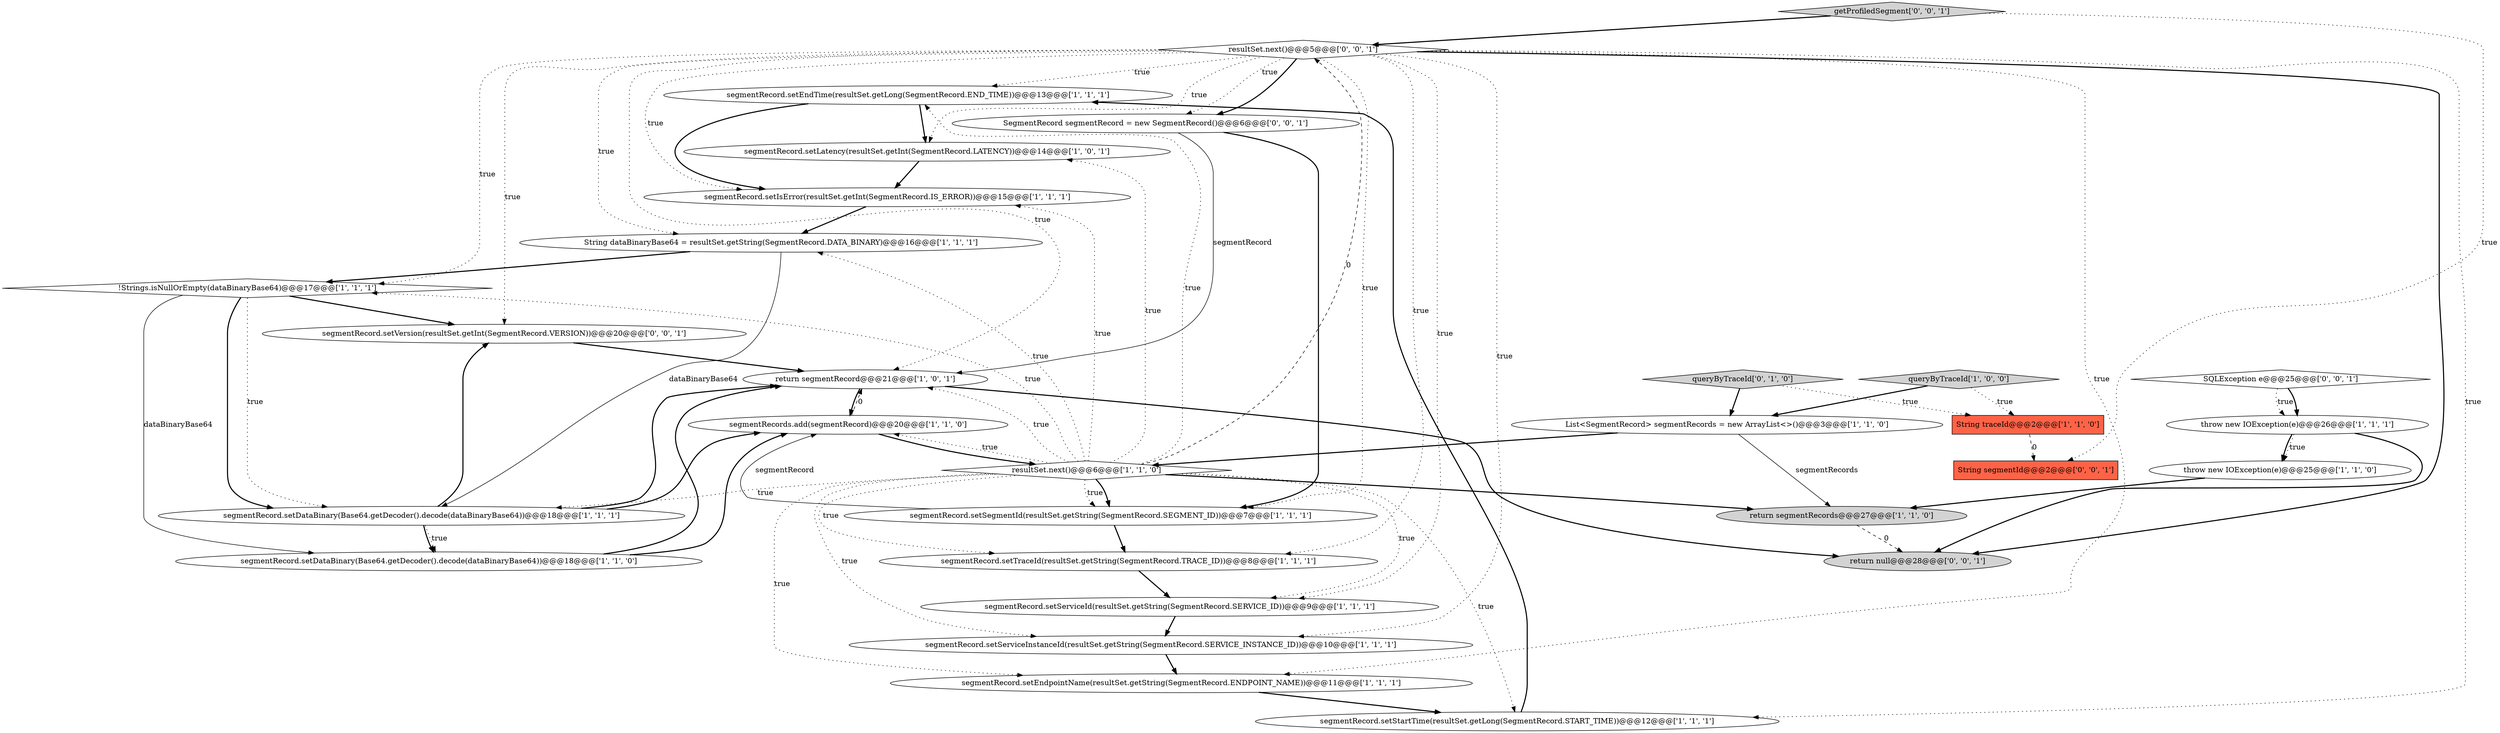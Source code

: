 digraph {
29 [style = filled, label = "resultSet.next()@@@5@@@['0', '0', '1']", fillcolor = white, shape = diamond image = "AAA0AAABBB3BBB"];
20 [style = filled, label = "segmentRecord.setEndTime(resultSet.getLong(SegmentRecord.END_TIME))@@@13@@@['1', '1', '1']", fillcolor = white, shape = ellipse image = "AAA0AAABBB1BBB"];
7 [style = filled, label = "throw new IOException(e)@@@25@@@['1', '1', '0']", fillcolor = white, shape = ellipse image = "AAA0AAABBB1BBB"];
21 [style = filled, label = "List<SegmentRecord> segmentRecords = new ArrayList<>()@@@3@@@['1', '1', '0']", fillcolor = white, shape = ellipse image = "AAA0AAABBB1BBB"];
19 [style = filled, label = "segmentRecord.setServiceInstanceId(resultSet.getString(SegmentRecord.SERVICE_INSTANCE_ID))@@@10@@@['1', '1', '1']", fillcolor = white, shape = ellipse image = "AAA0AAABBB1BBB"];
9 [style = filled, label = "resultSet.next()@@@6@@@['1', '1', '0']", fillcolor = white, shape = diamond image = "AAA0AAABBB1BBB"];
25 [style = filled, label = "segmentRecord.setVersion(resultSet.getInt(SegmentRecord.VERSION))@@@20@@@['0', '0', '1']", fillcolor = white, shape = ellipse image = "AAA0AAABBB3BBB"];
0 [style = filled, label = "String dataBinaryBase64 = resultSet.getString(SegmentRecord.DATA_BINARY)@@@16@@@['1', '1', '1']", fillcolor = white, shape = ellipse image = "AAA0AAABBB1BBB"];
24 [style = filled, label = "SQLException e@@@25@@@['0', '0', '1']", fillcolor = white, shape = diamond image = "AAA0AAABBB3BBB"];
3 [style = filled, label = "!Strings.isNullOrEmpty(dataBinaryBase64)@@@17@@@['1', '1', '1']", fillcolor = white, shape = diamond image = "AAA0AAABBB1BBB"];
11 [style = filled, label = "segmentRecord.setLatency(resultSet.getInt(SegmentRecord.LATENCY))@@@14@@@['1', '0', '1']", fillcolor = white, shape = ellipse image = "AAA0AAABBB1BBB"];
13 [style = filled, label = "throw new IOException(e)@@@26@@@['1', '1', '1']", fillcolor = white, shape = ellipse image = "AAA0AAABBB1BBB"];
15 [style = filled, label = "return segmentRecords@@@27@@@['1', '1', '0']", fillcolor = lightgray, shape = ellipse image = "AAA0AAABBB1BBB"];
14 [style = filled, label = "segmentRecord.setDataBinary(Base64.getDecoder().decode(dataBinaryBase64))@@@18@@@['1', '1', '1']", fillcolor = white, shape = ellipse image = "AAA0AAABBB1BBB"];
10 [style = filled, label = "segmentRecord.setTraceId(resultSet.getString(SegmentRecord.TRACE_ID))@@@8@@@['1', '1', '1']", fillcolor = white, shape = ellipse image = "AAA0AAABBB1BBB"];
2 [style = filled, label = "segmentRecord.setServiceId(resultSet.getString(SegmentRecord.SERVICE_ID))@@@9@@@['1', '1', '1']", fillcolor = white, shape = ellipse image = "AAA0AAABBB1BBB"];
5 [style = filled, label = "queryByTraceId['1', '0', '0']", fillcolor = lightgray, shape = diamond image = "AAA0AAABBB1BBB"];
12 [style = filled, label = "segmentRecord.setDataBinary(Base64.getDecoder().decode(dataBinaryBase64))@@@18@@@['1', '1', '0']", fillcolor = white, shape = ellipse image = "AAA0AAABBB1BBB"];
23 [style = filled, label = "String segmentId@@@2@@@['0', '0', '1']", fillcolor = tomato, shape = box image = "AAA0AAABBB3BBB"];
26 [style = filled, label = "return null@@@28@@@['0', '0', '1']", fillcolor = lightgray, shape = ellipse image = "AAA0AAABBB3BBB"];
16 [style = filled, label = "segmentRecords.add(segmentRecord)@@@20@@@['1', '1', '0']", fillcolor = white, shape = ellipse image = "AAA0AAABBB1BBB"];
6 [style = filled, label = "segmentRecord.setStartTime(resultSet.getLong(SegmentRecord.START_TIME))@@@12@@@['1', '1', '1']", fillcolor = white, shape = ellipse image = "AAA0AAABBB1BBB"];
8 [style = filled, label = "return segmentRecord@@@21@@@['1', '0', '1']", fillcolor = white, shape = ellipse image = "AAA0AAABBB1BBB"];
1 [style = filled, label = "segmentRecord.setSegmentId(resultSet.getString(SegmentRecord.SEGMENT_ID))@@@7@@@['1', '1', '1']", fillcolor = white, shape = ellipse image = "AAA0AAABBB1BBB"];
4 [style = filled, label = "segmentRecord.setIsError(resultSet.getInt(SegmentRecord.IS_ERROR))@@@15@@@['1', '1', '1']", fillcolor = white, shape = ellipse image = "AAA0AAABBB1BBB"];
28 [style = filled, label = "getProfiledSegment['0', '0', '1']", fillcolor = lightgray, shape = diamond image = "AAA0AAABBB3BBB"];
27 [style = filled, label = "SegmentRecord segmentRecord = new SegmentRecord()@@@6@@@['0', '0', '1']", fillcolor = white, shape = ellipse image = "AAA0AAABBB3BBB"];
22 [style = filled, label = "queryByTraceId['0', '1', '0']", fillcolor = lightgray, shape = diamond image = "AAA0AAABBB2BBB"];
18 [style = filled, label = "segmentRecord.setEndpointName(resultSet.getString(SegmentRecord.ENDPOINT_NAME))@@@11@@@['1', '1', '1']", fillcolor = white, shape = ellipse image = "AAA0AAABBB1BBB"];
17 [style = filled, label = "String traceId@@@2@@@['1', '1', '0']", fillcolor = tomato, shape = box image = "AAA0AAABBB1BBB"];
8->16 [style = bold, label=""];
24->13 [style = dotted, label="true"];
13->26 [style = bold, label=""];
29->26 [style = bold, label=""];
5->17 [style = dotted, label="true"];
9->8 [style = dotted, label="true"];
11->4 [style = bold, label=""];
29->27 [style = bold, label=""];
3->14 [style = bold, label=""];
13->7 [style = bold, label=""];
24->13 [style = bold, label=""];
10->2 [style = bold, label=""];
1->10 [style = bold, label=""];
0->14 [style = solid, label="dataBinaryBase64"];
14->16 [style = bold, label=""];
29->11 [style = dotted, label="true"];
29->8 [style = dotted, label="true"];
9->29 [style = dashed, label="0"];
9->0 [style = dotted, label="true"];
9->14 [style = dotted, label="true"];
8->26 [style = bold, label=""];
29->10 [style = dotted, label="true"];
20->4 [style = bold, label=""];
9->11 [style = dotted, label="true"];
9->15 [style = bold, label=""];
9->1 [style = dotted, label="true"];
3->14 [style = dotted, label="true"];
1->16 [style = solid, label="segmentRecord"];
14->12 [style = bold, label=""];
15->26 [style = dashed, label="0"];
0->3 [style = bold, label=""];
9->20 [style = dotted, label="true"];
6->20 [style = bold, label=""];
27->8 [style = solid, label="segmentRecord"];
9->2 [style = dotted, label="true"];
14->12 [style = dotted, label="true"];
9->6 [style = dotted, label="true"];
9->10 [style = dotted, label="true"];
17->23 [style = dashed, label="0"];
12->16 [style = bold, label=""];
9->18 [style = dotted, label="true"];
16->8 [style = dashed, label="0"];
2->19 [style = bold, label=""];
29->0 [style = dotted, label="true"];
29->18 [style = dotted, label="true"];
27->1 [style = bold, label=""];
29->2 [style = dotted, label="true"];
5->21 [style = bold, label=""];
29->27 [style = dotted, label="true"];
9->4 [style = dotted, label="true"];
3->25 [style = bold, label=""];
14->8 [style = bold, label=""];
29->19 [style = dotted, label="true"];
14->25 [style = bold, label=""];
9->16 [style = dotted, label="true"];
21->15 [style = solid, label="segmentRecords"];
28->29 [style = bold, label=""];
25->8 [style = bold, label=""];
28->23 [style = dotted, label="true"];
9->3 [style = dotted, label="true"];
7->15 [style = bold, label=""];
29->6 [style = dotted, label="true"];
22->21 [style = bold, label=""];
21->9 [style = bold, label=""];
29->25 [style = dotted, label="true"];
20->11 [style = bold, label=""];
9->19 [style = dotted, label="true"];
3->12 [style = solid, label="dataBinaryBase64"];
9->1 [style = bold, label=""];
19->18 [style = bold, label=""];
12->8 [style = bold, label=""];
13->7 [style = dotted, label="true"];
22->17 [style = dotted, label="true"];
29->20 [style = dotted, label="true"];
18->6 [style = bold, label=""];
4->0 [style = bold, label=""];
29->1 [style = dotted, label="true"];
29->4 [style = dotted, label="true"];
29->3 [style = dotted, label="true"];
16->9 [style = bold, label=""];
}
